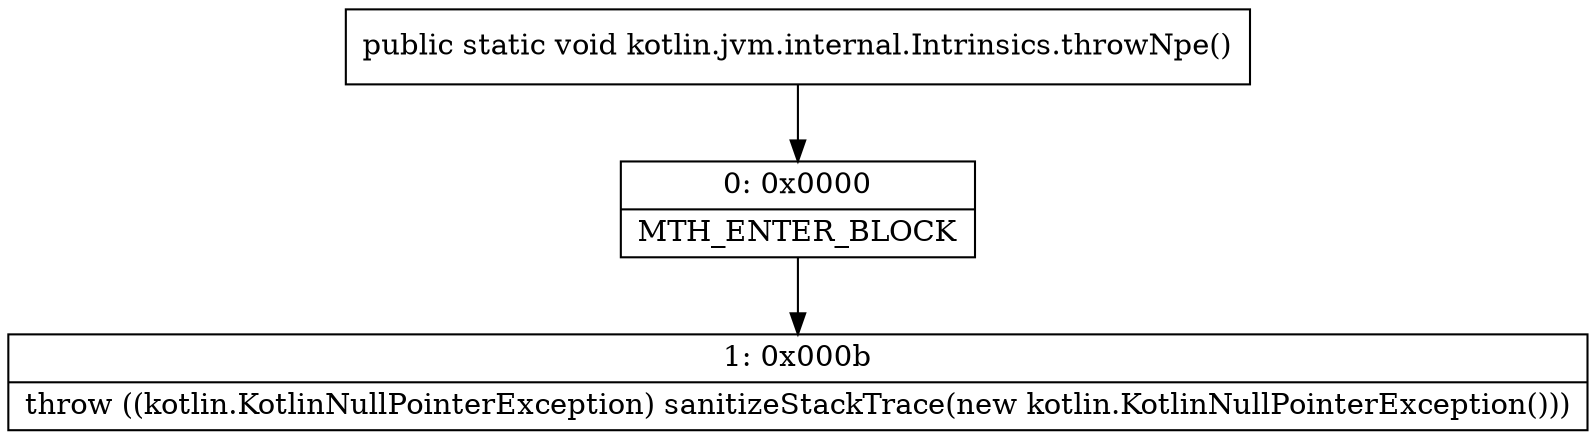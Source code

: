 digraph "CFG forkotlin.jvm.internal.Intrinsics.throwNpe()V" {
Node_0 [shape=record,label="{0\:\ 0x0000|MTH_ENTER_BLOCK\l}"];
Node_1 [shape=record,label="{1\:\ 0x000b|throw ((kotlin.KotlinNullPointerException) sanitizeStackTrace(new kotlin.KotlinNullPointerException()))\l}"];
MethodNode[shape=record,label="{public static void kotlin.jvm.internal.Intrinsics.throwNpe() }"];
MethodNode -> Node_0;
Node_0 -> Node_1;
}

